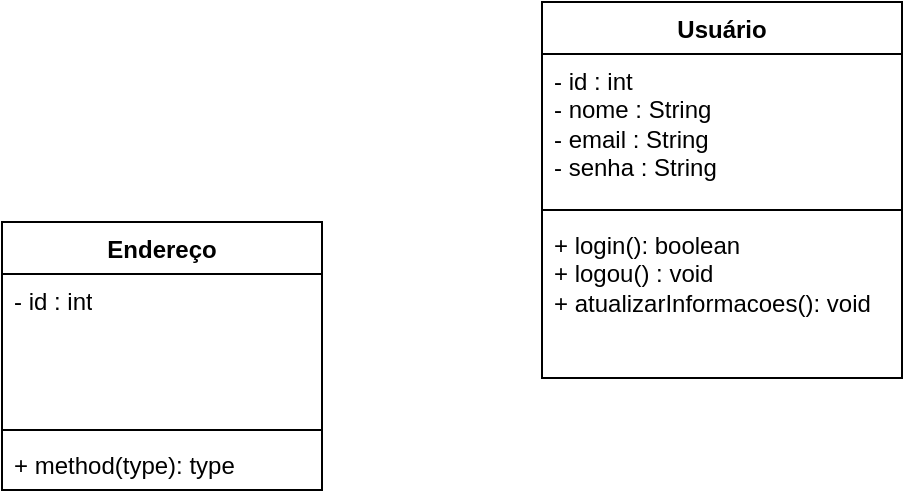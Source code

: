 <mxfile version="24.7.10">
  <diagram name="Página-1" id="Q1GDpHMXebuc5FLrC5qu">
    <mxGraphModel dx="954" dy="1769" grid="1" gridSize="10" guides="1" tooltips="1" connect="1" arrows="1" fold="1" page="1" pageScale="1" pageWidth="827" pageHeight="1169" math="0" shadow="0">
      <root>
        <mxCell id="0" />
        <mxCell id="1" parent="0" />
        <mxCell id="c0ZEwymZsBX48ia5Rc3S-5" value="Usuário" style="swimlane;fontStyle=1;align=center;verticalAlign=top;childLayout=stackLayout;horizontal=1;startSize=26;horizontalStack=0;resizeParent=1;resizeParentMax=0;resizeLast=0;collapsible=1;marginBottom=0;whiteSpace=wrap;html=1;" vertex="1" parent="1">
          <mxGeometry x="380" y="-310" width="180" height="188" as="geometry" />
        </mxCell>
        <mxCell id="c0ZEwymZsBX48ia5Rc3S-6" value="- id : int&lt;div&gt;- nome : String&lt;/div&gt;&lt;div&gt;- email : String&lt;/div&gt;&lt;div&gt;- senha : String&lt;/div&gt;" style="text;strokeColor=none;fillColor=none;align=left;verticalAlign=top;spacingLeft=4;spacingRight=4;overflow=hidden;rotatable=0;points=[[0,0.5],[1,0.5]];portConstraint=eastwest;whiteSpace=wrap;html=1;" vertex="1" parent="c0ZEwymZsBX48ia5Rc3S-5">
          <mxGeometry y="26" width="180" height="74" as="geometry" />
        </mxCell>
        <mxCell id="c0ZEwymZsBX48ia5Rc3S-7" value="" style="line;strokeWidth=1;fillColor=none;align=left;verticalAlign=middle;spacingTop=-1;spacingLeft=3;spacingRight=3;rotatable=0;labelPosition=right;points=[];portConstraint=eastwest;strokeColor=inherit;" vertex="1" parent="c0ZEwymZsBX48ia5Rc3S-5">
          <mxGeometry y="100" width="180" height="8" as="geometry" />
        </mxCell>
        <mxCell id="c0ZEwymZsBX48ia5Rc3S-8" value="+ login(): boolean&lt;div&gt;+ logou() : void&lt;/div&gt;&lt;div&gt;+&amp;nbsp;atualizarInformacoes(): void&lt;/div&gt;" style="text;strokeColor=none;fillColor=none;align=left;verticalAlign=top;spacingLeft=4;spacingRight=4;overflow=hidden;rotatable=0;points=[[0,0.5],[1,0.5]];portConstraint=eastwest;whiteSpace=wrap;html=1;" vertex="1" parent="c0ZEwymZsBX48ia5Rc3S-5">
          <mxGeometry y="108" width="180" height="80" as="geometry" />
        </mxCell>
        <mxCell id="c0ZEwymZsBX48ia5Rc3S-9" value="Endereço" style="swimlane;fontStyle=1;align=center;verticalAlign=top;childLayout=stackLayout;horizontal=1;startSize=26;horizontalStack=0;resizeParent=1;resizeParentMax=0;resizeLast=0;collapsible=1;marginBottom=0;whiteSpace=wrap;html=1;" vertex="1" parent="1">
          <mxGeometry x="110" y="-200" width="160" height="134" as="geometry" />
        </mxCell>
        <mxCell id="c0ZEwymZsBX48ia5Rc3S-10" value="- id : int&lt;div&gt;&lt;br&gt;&lt;/div&gt;" style="text;strokeColor=none;fillColor=none;align=left;verticalAlign=top;spacingLeft=4;spacingRight=4;overflow=hidden;rotatable=0;points=[[0,0.5],[1,0.5]];portConstraint=eastwest;whiteSpace=wrap;html=1;" vertex="1" parent="c0ZEwymZsBX48ia5Rc3S-9">
          <mxGeometry y="26" width="160" height="74" as="geometry" />
        </mxCell>
        <mxCell id="c0ZEwymZsBX48ia5Rc3S-11" value="" style="line;strokeWidth=1;fillColor=none;align=left;verticalAlign=middle;spacingTop=-1;spacingLeft=3;spacingRight=3;rotatable=0;labelPosition=right;points=[];portConstraint=eastwest;strokeColor=inherit;" vertex="1" parent="c0ZEwymZsBX48ia5Rc3S-9">
          <mxGeometry y="100" width="160" height="8" as="geometry" />
        </mxCell>
        <mxCell id="c0ZEwymZsBX48ia5Rc3S-12" value="+ method(type): type" style="text;strokeColor=none;fillColor=none;align=left;verticalAlign=top;spacingLeft=4;spacingRight=4;overflow=hidden;rotatable=0;points=[[0,0.5],[1,0.5]];portConstraint=eastwest;whiteSpace=wrap;html=1;" vertex="1" parent="c0ZEwymZsBX48ia5Rc3S-9">
          <mxGeometry y="108" width="160" height="26" as="geometry" />
        </mxCell>
      </root>
    </mxGraphModel>
  </diagram>
</mxfile>
